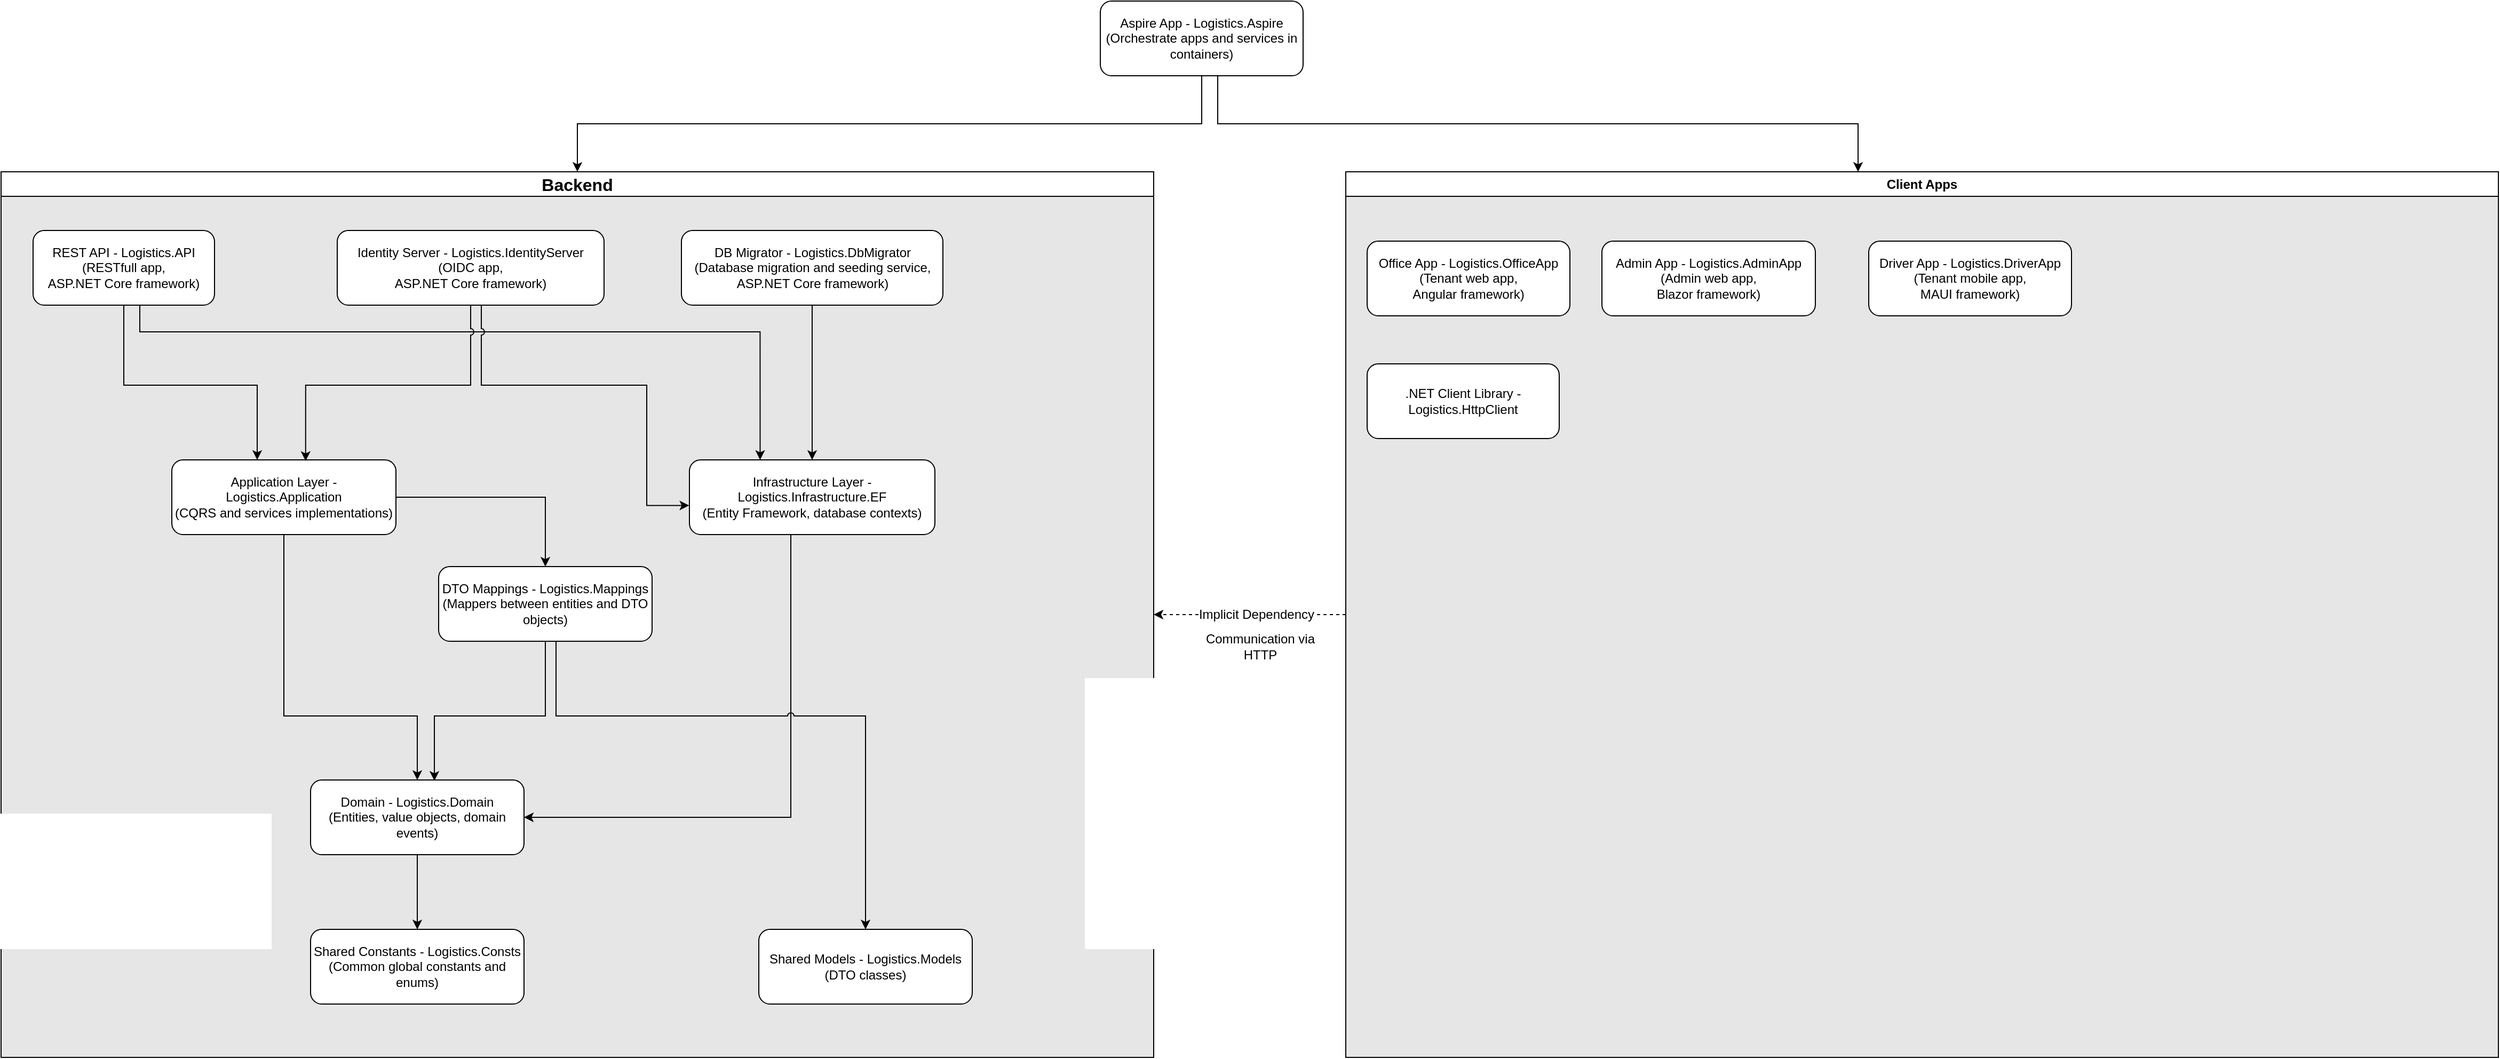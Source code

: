 <mxfile version="27.1.5">
  <diagram id="vlCdZQs1aoYzZf11PDD5" name="Page-1">
    <mxGraphModel dx="3801" dy="1624" grid="1" gridSize="10" guides="1" tooltips="1" connect="1" arrows="1" fold="1" page="1" pageScale="1" pageWidth="850" pageHeight="1100" math="0" shadow="0">
      <root>
        <mxCell id="0" />
        <mxCell id="1" parent="0" />
        <mxCell id="Kb3So-zx0qiVTwi16XQV-8" value="&lt;font style=&quot;font-size: 16px;&quot;&gt;Backend&lt;/font&gt;" style="swimlane;whiteSpace=wrap;html=1;fillStyle=auto;swimlaneFillColor=#E6E6E6;strokeColor=#000000;glass=0;" vertex="1" parent="1">
          <mxGeometry x="-800" y="180" width="1080" height="830" as="geometry" />
        </mxCell>
        <mxCell id="LUt_MsUrd22hMiRjjslL-7" value="Identity Server - Logistics.IdentityServer&lt;br&gt;(OIDC app,&lt;br&gt;ASP.NET Core framework)" style="rounded=1;whiteSpace=wrap;html=1;" parent="Kb3So-zx0qiVTwi16XQV-8" vertex="1">
          <mxGeometry x="315" y="55" width="250" height="70" as="geometry" />
        </mxCell>
        <mxCell id="Kb3So-zx0qiVTwi16XQV-9" style="edgeStyle=orthogonalEdgeStyle;rounded=0;orthogonalLoop=1;jettySize=auto;html=1;" edge="1" parent="Kb3So-zx0qiVTwi16XQV-8" source="LUt_MsUrd22hMiRjjslL-9" target="LUt_MsUrd22hMiRjjslL-17">
          <mxGeometry relative="1" as="geometry">
            <Array as="points">
              <mxPoint x="115" y="200" />
              <mxPoint x="240" y="200" />
            </Array>
          </mxGeometry>
        </mxCell>
        <mxCell id="Kb3So-zx0qiVTwi16XQV-25" style="edgeStyle=orthogonalEdgeStyle;rounded=0;orthogonalLoop=1;jettySize=auto;html=1;entryX=0.288;entryY=0;entryDx=0;entryDy=0;entryPerimeter=0;jumpStyle=arc;" edge="1" parent="Kb3So-zx0qiVTwi16XQV-8" source="LUt_MsUrd22hMiRjjslL-9" target="LUt_MsUrd22hMiRjjslL-21">
          <mxGeometry relative="1" as="geometry">
            <mxPoint x="710" y="250" as="targetPoint" />
            <Array as="points">
              <mxPoint x="130" y="150" />
              <mxPoint x="711" y="150" />
            </Array>
          </mxGeometry>
        </mxCell>
        <mxCell id="LUt_MsUrd22hMiRjjslL-9" value="REST API - Logistics.API&lt;br&gt;(RESTfull app,&lt;br&gt;ASP.NET Core framework)" style="rounded=1;whiteSpace=wrap;html=1;" parent="Kb3So-zx0qiVTwi16XQV-8" vertex="1">
          <mxGeometry x="30" y="55" width="170" height="70" as="geometry" />
        </mxCell>
        <mxCell id="Kb3So-zx0qiVTwi16XQV-14" style="edgeStyle=orthogonalEdgeStyle;rounded=0;orthogonalLoop=1;jettySize=auto;html=1;" edge="1" parent="Kb3So-zx0qiVTwi16XQV-8" source="LUt_MsUrd22hMiRjjslL-17" target="LUt_MsUrd22hMiRjjslL-20">
          <mxGeometry relative="1" as="geometry">
            <Array as="points">
              <mxPoint x="265" y="510" />
              <mxPoint x="390" y="510" />
            </Array>
          </mxGeometry>
        </mxCell>
        <mxCell id="Kb3So-zx0qiVTwi16XQV-21" style="edgeStyle=orthogonalEdgeStyle;rounded=0;orthogonalLoop=1;jettySize=auto;html=1;" edge="1" parent="Kb3So-zx0qiVTwi16XQV-8" source="LUt_MsUrd22hMiRjjslL-17" target="Kb3So-zx0qiVTwi16XQV-2">
          <mxGeometry relative="1" as="geometry" />
        </mxCell>
        <mxCell id="LUt_MsUrd22hMiRjjslL-17" value="Application Layer - Logistics.Application&lt;br&gt;(CQRS and services implementations)" style="rounded=1;whiteSpace=wrap;html=1;" parent="Kb3So-zx0qiVTwi16XQV-8" vertex="1">
          <mxGeometry x="160" y="270" width="210" height="70" as="geometry" />
        </mxCell>
        <mxCell id="LUt_MsUrd22hMiRjjslL-18" value="Shared Constants - Logistics.Consts (Common global constants and enums)" style="rounded=1;whiteSpace=wrap;html=1;" parent="Kb3So-zx0qiVTwi16XQV-8" vertex="1">
          <mxGeometry x="290" y="710" width="200" height="70" as="geometry" />
        </mxCell>
        <mxCell id="Kb3So-zx0qiVTwi16XQV-15" style="edgeStyle=orthogonalEdgeStyle;rounded=0;orthogonalLoop=1;jettySize=auto;html=1;" edge="1" parent="Kb3So-zx0qiVTwi16XQV-8" source="LUt_MsUrd22hMiRjjslL-20" target="LUt_MsUrd22hMiRjjslL-18">
          <mxGeometry relative="1" as="geometry" />
        </mxCell>
        <mxCell id="LUt_MsUrd22hMiRjjslL-20" value="Domain - Logistics.Domain&lt;br&gt;(Entities, value objects, domain events)" style="rounded=1;whiteSpace=wrap;html=1;" parent="Kb3So-zx0qiVTwi16XQV-8" vertex="1">
          <mxGeometry x="290" y="570" width="200" height="70" as="geometry" />
        </mxCell>
        <mxCell id="Kb3So-zx0qiVTwi16XQV-22" style="edgeStyle=orthogonalEdgeStyle;rounded=0;orthogonalLoop=1;jettySize=auto;html=1;entryX=1;entryY=0.5;entryDx=0;entryDy=0;jumpStyle=arc;jumpSize=6;" edge="1" parent="Kb3So-zx0qiVTwi16XQV-8" source="LUt_MsUrd22hMiRjjslL-21" target="LUt_MsUrd22hMiRjjslL-20">
          <mxGeometry relative="1" as="geometry">
            <Array as="points">
              <mxPoint x="740" y="605" />
            </Array>
          </mxGeometry>
        </mxCell>
        <mxCell id="LUt_MsUrd22hMiRjjslL-21" value="Infrastructure Layer - Logistics.Infrastructure.EF&lt;br&gt;(Entity Framework, database contexts)" style="rounded=1;whiteSpace=wrap;html=1;" parent="Kb3So-zx0qiVTwi16XQV-8" vertex="1">
          <mxGeometry x="645" y="270" width="230" height="70" as="geometry" />
        </mxCell>
        <mxCell id="cQ4H504q-O8ts6UtnCCo-5" value="Shared Models - Logistics.Models (DTO classes)" style="rounded=1;whiteSpace=wrap;html=1;" parent="Kb3So-zx0qiVTwi16XQV-8" vertex="1">
          <mxGeometry x="710" y="710" width="200" height="70" as="geometry" />
        </mxCell>
        <mxCell id="Kb3So-zx0qiVTwi16XQV-13" style="edgeStyle=orthogonalEdgeStyle;rounded=0;orthogonalLoop=1;jettySize=auto;html=1;" edge="1" parent="Kb3So-zx0qiVTwi16XQV-8" source="Kb3So-zx0qiVTwi16XQV-1" target="LUt_MsUrd22hMiRjjslL-21">
          <mxGeometry relative="1" as="geometry" />
        </mxCell>
        <mxCell id="Kb3So-zx0qiVTwi16XQV-1" value="DB Migrator - Logistics.DbMigrator&lt;br&gt;(Database migration and seeding service,&lt;br&gt;ASP.NET Core framework)" style="rounded=1;whiteSpace=wrap;html=1;" vertex="1" parent="Kb3So-zx0qiVTwi16XQV-8">
          <mxGeometry x="637.5" y="55" width="245" height="70" as="geometry" />
        </mxCell>
        <mxCell id="Kb3So-zx0qiVTwi16XQV-17" style="edgeStyle=orthogonalEdgeStyle;rounded=0;orthogonalLoop=1;jettySize=auto;html=1;jumpStyle=arc;" edge="1" parent="Kb3So-zx0qiVTwi16XQV-8" source="Kb3So-zx0qiVTwi16XQV-2" target="cQ4H504q-O8ts6UtnCCo-5">
          <mxGeometry relative="1" as="geometry">
            <Array as="points">
              <mxPoint x="520" y="510" />
              <mxPoint x="810" y="510" />
            </Array>
          </mxGeometry>
        </mxCell>
        <mxCell id="Kb3So-zx0qiVTwi16XQV-2" value="DTO Mappings - Logistics.Mappings&lt;br&gt;(Mappers between entities and DTO objects)" style="rounded=1;whiteSpace=wrap;html=1;" vertex="1" parent="Kb3So-zx0qiVTwi16XQV-8">
          <mxGeometry x="410" y="370" width="200" height="70" as="geometry" />
        </mxCell>
        <mxCell id="Kb3So-zx0qiVTwi16XQV-10" style="edgeStyle=orthogonalEdgeStyle;rounded=0;orthogonalLoop=1;jettySize=auto;html=1;entryX=0.597;entryY=0.014;entryDx=0;entryDy=0;entryPerimeter=0;jumpStyle=arc;" edge="1" parent="Kb3So-zx0qiVTwi16XQV-8" source="LUt_MsUrd22hMiRjjslL-7" target="LUt_MsUrd22hMiRjjslL-17">
          <mxGeometry relative="1" as="geometry">
            <Array as="points">
              <mxPoint x="440" y="200" />
              <mxPoint x="285" y="200" />
            </Array>
          </mxGeometry>
        </mxCell>
        <mxCell id="Kb3So-zx0qiVTwi16XQV-20" style="edgeStyle=orthogonalEdgeStyle;rounded=0;orthogonalLoop=1;jettySize=auto;html=1;entryX=0.58;entryY=0.01;entryDx=0;entryDy=0;entryPerimeter=0;" edge="1" parent="Kb3So-zx0qiVTwi16XQV-8" source="Kb3So-zx0qiVTwi16XQV-2" target="LUt_MsUrd22hMiRjjslL-20">
          <mxGeometry relative="1" as="geometry">
            <Array as="points">
              <mxPoint x="510" y="510" />
              <mxPoint x="406" y="510" />
            </Array>
          </mxGeometry>
        </mxCell>
        <mxCell id="Kb3So-zx0qiVTwi16XQV-23" style="edgeStyle=orthogonalEdgeStyle;rounded=0;orthogonalLoop=1;jettySize=auto;html=1;entryX=-0.001;entryY=0.61;entryDx=0;entryDy=0;entryPerimeter=0;jumpStyle=arc;" edge="1" parent="Kb3So-zx0qiVTwi16XQV-8" source="LUt_MsUrd22hMiRjjslL-7" target="LUt_MsUrd22hMiRjjslL-21">
          <mxGeometry relative="1" as="geometry">
            <Array as="points">
              <mxPoint x="450" y="200" />
              <mxPoint x="605" y="200" />
              <mxPoint x="605" y="313" />
            </Array>
          </mxGeometry>
        </mxCell>
        <mxCell id="Kb3So-zx0qiVTwi16XQV-52" style="edgeStyle=orthogonalEdgeStyle;rounded=0;orthogonalLoop=1;jettySize=auto;html=1;dashed=1;" edge="1" parent="1" source="Kb3So-zx0qiVTwi16XQV-47" target="Kb3So-zx0qiVTwi16XQV-8">
          <mxGeometry relative="1" as="geometry" />
        </mxCell>
        <mxCell id="Kb3So-zx0qiVTwi16XQV-53" value="Implicit Dependency" style="edgeLabel;html=1;align=center;verticalAlign=middle;resizable=0;points=[];fontSize=12;" vertex="1" connectable="0" parent="Kb3So-zx0qiVTwi16XQV-52">
          <mxGeometry x="-0.067" y="2" relative="1" as="geometry">
            <mxPoint y="-2" as="offset" />
          </mxGeometry>
        </mxCell>
        <mxCell id="Kb3So-zx0qiVTwi16XQV-47" value="Client Apps" style="swimlane;whiteSpace=wrap;html=1;swimlaneFillColor=#E6E6E6;" vertex="1" parent="1">
          <mxGeometry x="460" y="180" width="1080" height="830" as="geometry" />
        </mxCell>
        <mxCell id="LUt_MsUrd22hMiRjjslL-3" value="Driver App - Logistics.DriverApp&lt;br&gt;(Tenant mobile app,&lt;br&gt;MAUI framework)" style="rounded=1;whiteSpace=wrap;html=1;" parent="Kb3So-zx0qiVTwi16XQV-47" vertex="1">
          <mxGeometry x="490" y="65" width="190" height="70" as="geometry" />
        </mxCell>
        <mxCell id="LUt_MsUrd22hMiRjjslL-5" value="Office App - Logistics.OfficeApp&lt;br&gt;(Tenant web app,&lt;br&gt;Angular framework)" style="rounded=1;whiteSpace=wrap;html=1;" parent="Kb3So-zx0qiVTwi16XQV-47" vertex="1">
          <mxGeometry x="20" y="65" width="190" height="70" as="geometry" />
        </mxCell>
        <mxCell id="LUt_MsUrd22hMiRjjslL-6" value="Admin App - Logistics.AdminApp&lt;br&gt;(Admin web app,&lt;br&gt;Blazor framework)" style="rounded=1;whiteSpace=wrap;html=1;" parent="Kb3So-zx0qiVTwi16XQV-47" vertex="1">
          <mxGeometry x="240" y="65" width="200" height="70" as="geometry" />
        </mxCell>
        <mxCell id="LUt_MsUrd22hMiRjjslL-8" value=".NET Client Library - Logistics.HttpClient" style="rounded=1;whiteSpace=wrap;html=1;" parent="Kb3So-zx0qiVTwi16XQV-47" vertex="1">
          <mxGeometry x="20" y="180" width="180" height="70" as="geometry" />
        </mxCell>
        <mxCell id="Kb3So-zx0qiVTwi16XQV-49" style="edgeStyle=orthogonalEdgeStyle;rounded=0;orthogonalLoop=1;jettySize=auto;html=1;" edge="1" parent="1" source="Kb3So-zx0qiVTwi16XQV-48" target="Kb3So-zx0qiVTwi16XQV-8">
          <mxGeometry relative="1" as="geometry" />
        </mxCell>
        <mxCell id="Kb3So-zx0qiVTwi16XQV-50" style="edgeStyle=orthogonalEdgeStyle;rounded=0;orthogonalLoop=1;jettySize=auto;html=1;" edge="1" parent="1" source="Kb3So-zx0qiVTwi16XQV-48" target="Kb3So-zx0qiVTwi16XQV-47">
          <mxGeometry relative="1" as="geometry">
            <Array as="points">
              <mxPoint x="340" y="135" />
              <mxPoint x="940" y="135" />
            </Array>
          </mxGeometry>
        </mxCell>
        <mxCell id="Kb3So-zx0qiVTwi16XQV-48" value="Aspire App - Logistics.Aspire&lt;br&gt;(Orchestrate apps and services in containers)" style="rounded=1;whiteSpace=wrap;html=1;" vertex="1" parent="1">
          <mxGeometry x="230" y="20" width="190" height="70" as="geometry" />
        </mxCell>
        <mxCell id="Kb3So-zx0qiVTwi16XQV-55" value="Communication via HTTP" style="text;html=1;align=center;verticalAlign=middle;whiteSpace=wrap;rounded=0;" vertex="1" parent="1">
          <mxGeometry x="320" y="610" width="120" height="30" as="geometry" />
        </mxCell>
      </root>
    </mxGraphModel>
  </diagram>
</mxfile>

